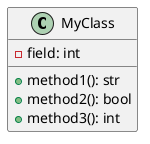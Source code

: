 @startuml

class "MyClass" {
    -field: int
    +method1(): str
    +method2(): bool
    +method3(): int
}

@enduml
